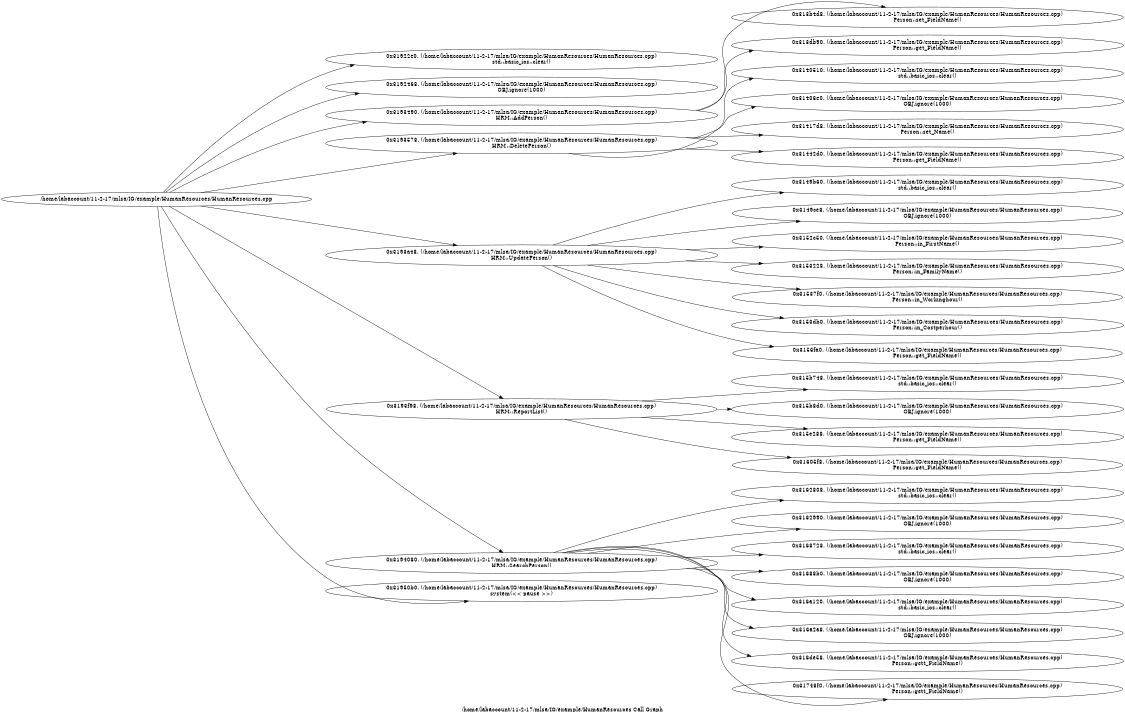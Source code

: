 digraph "/home/labaccount/11-2-17/mlsa/IG/example/HumanResources Call Graph" {
	graph [dpi=300
		rankdir=LR
		size="7.5, 10"
		label="/home/labaccount/11-2-17/mlsa/IG/example/HumanResources Call Graph"
	];

	Node0x352246223 [shape=oval, label="/home/labaccount/11-2-17/mlsa/IG/example/HumanResources/HumanResources.cpp"];
	Node0x949196345 [shape=oval, label="0x31922e0. (/home/labaccount/11-2-17/mlsa/IG/example/HumanResources/HumanResources.cpp)\nstd::basic_ios::clear()"];
	Node0x352246223 -> Node0x949196345;
	Node0x513399182 [shape=oval, label="0x3192468. (/home/labaccount/11-2-17/mlsa/IG/example/HumanResources/HumanResources.cpp)\nOBJ.ignore(1000)"];
	Node0x352246223 -> Node0x513399182;
	Node0x149880620 [shape=oval, label="0x3193490. (/home/labaccount/11-2-17/mlsa/IG/example/HumanResources/HumanResources.cpp)\nHRM::AddPerson()"];
	Node0x352246223 -> Node0x149880620;
	Node0x312767622 [shape=oval, label="0x3193578. (/home/labaccount/11-2-17/mlsa/IG/example/HumanResources/HumanResources.cpp)\nHRM::DeletePerson()"];
	Node0x352246223 -> Node0x312767622;
	Node0x573064794 [shape=oval, label="0x3193a48. (/home/labaccount/11-2-17/mlsa/IG/example/HumanResources/HumanResources.cpp)\nHRM::UpdatePerson()"];
	Node0x352246223 -> Node0x573064794;
	Node0x199738066 [shape=oval, label="0x3193f98. (/home/labaccount/11-2-17/mlsa/IG/example/HumanResources/HumanResources.cpp)\nHRM::ReportList()"];
	Node0x352246223 -> Node0x199738066;
	Node0x145254881 [shape=oval, label="0x3194080. (/home/labaccount/11-2-17/mlsa/IG/example/HumanResources/HumanResources.cpp)\nHRM::SearchPerson()"];
	Node0x352246223 -> Node0x145254881;
	Node0x899320375 [shape=oval, label="0x31950b0. (/home/labaccount/11-2-17/mlsa/IG/example/HumanResources/HumanResources.cpp)\nsystem(<< pause >>)"];
	Node0x352246223 -> Node0x899320375;
	Node0x949175468 [shape=oval, label="0x313b4d8. (/home/labaccount/11-2-17/mlsa/IG/example/HumanResources/HumanResources.cpp)\nPerson::set_FieldName()"];
	Node0x149880620 -> Node0x949175468;
	Node0x800379388 [shape=oval, label="0x313db90. (/home/labaccount/11-2-17/mlsa/IG/example/HumanResources/HumanResources.cpp)\nPerson::get_FieldName()"];
	Node0x149880620 -> Node0x800379388;
	Node0x132473015 [shape=oval, label="0x3140510. (/home/labaccount/11-2-17/mlsa/IG/example/HumanResources/HumanResources.cpp)\nstd::basic_ios::clear()"];
	Node0x312767622 -> Node0x132473015;
	Node0x802012787 [shape=oval, label="0x31406e0. (/home/labaccount/11-2-17/mlsa/IG/example/HumanResources/HumanResources.cpp)\nOBJ.ignore(1000)"];
	Node0x312767622 -> Node0x802012787;
	Node0x240031105 [shape=oval, label="0x31417d8. (/home/labaccount/11-2-17/mlsa/IG/example/HumanResources/HumanResources.cpp)\nPerson::set_Name()"];
	Node0x312767622 -> Node0x240031105;
	Node0x779962963 [shape=oval, label="0x31442d0. (/home/labaccount/11-2-17/mlsa/IG/example/HumanResources/HumanResources.cpp)\nPerson::get_FieldName()"];
	Node0x312767622 -> Node0x779962963;
	Node0x198785487 [shape=oval, label="0x3149b60. (/home/labaccount/11-2-17/mlsa/IG/example/HumanResources/HumanResources.cpp)\nstd::basic_ios::clear()"];
	Node0x573064794 -> Node0x198785487;
	Node0x664435631 [shape=oval, label="0x3149ce8. (/home/labaccount/11-2-17/mlsa/IG/example/HumanResources/HumanResources.cpp)\nOBJ.ignore(1000)"];
	Node0x573064794 -> Node0x664435631;
	Node0x756588753 [shape=oval, label="0x3152c50. (/home/labaccount/11-2-17/mlsa/IG/example/HumanResources/HumanResources.cpp)\nPerson::in_FirstName()"];
	Node0x573064794 -> Node0x756588753;
	Node0x274653909 [shape=oval, label="0x3153228. (/home/labaccount/11-2-17/mlsa/IG/example/HumanResources/HumanResources.cpp)\nPerson::in_FamilyName()"];
	Node0x573064794 -> Node0x274653909;
	Node0x235619793 [shape=oval, label="0x31537f0. (/home/labaccount/11-2-17/mlsa/IG/example/HumanResources/HumanResources.cpp)\nPerson::in_Workinghour()"];
	Node0x573064794 -> Node0x235619793;
	Node0x466724262 [shape=oval, label="0x3153db0. (/home/labaccount/11-2-17/mlsa/IG/example/HumanResources/HumanResources.cpp)\nPerson::in_Costperhour()"];
	Node0x573064794 -> Node0x466724262;
	Node0x204227823 [shape=oval, label="0x3156fa0. (/home/labaccount/11-2-17/mlsa/IG/example/HumanResources/HumanResources.cpp)\nPerson::get_FieldName()"];
	Node0x573064794 -> Node0x204227823;
	Node0x930682250 [shape=oval, label="0x315b748. (/home/labaccount/11-2-17/mlsa/IG/example/HumanResources/HumanResources.cpp)\nstd::basic_ios::clear()"];
	Node0x199738066 -> Node0x930682250;
	Node0x237863643 [shape=oval, label="0x315b8d0. (/home/labaccount/11-2-17/mlsa/IG/example/HumanResources/HumanResources.cpp)\nOBJ.ignore(1000)"];
	Node0x199738066 -> Node0x237863643;
	Node0x264842790 [shape=oval, label="0x315e288. (/home/labaccount/11-2-17/mlsa/IG/example/HumanResources/HumanResources.cpp)\nPerson::get_FieldName()"];
	Node0x199738066 -> Node0x264842790;
	Node0x231610780 [shape=oval, label="0x31605f8. (/home/labaccount/11-2-17/mlsa/IG/example/HumanResources/HumanResources.cpp)\nPerson::get_FieldName()"];
	Node0x199738066 -> Node0x231610780;
	Node0x247145244 [shape=oval, label="0x3162808. (/home/labaccount/11-2-17/mlsa/IG/example/HumanResources/HumanResources.cpp)\nstd::basic_ios::clear()"];
	Node0x145254881 -> Node0x247145244;
	Node0x374124197 [shape=oval, label="0x3162990. (/home/labaccount/11-2-17/mlsa/IG/example/HumanResources/HumanResources.cpp)\nOBJ.ignore(1000)"];
	Node0x145254881 -> Node0x374124197;
	Node0x697738489 [shape=oval, label="0x3168728. (/home/labaccount/11-2-17/mlsa/IG/example/HumanResources/HumanResources.cpp)\nstd::basic_ios::clear()"];
	Node0x145254881 -> Node0x697738489;
	Node0x506309459 [shape=oval, label="0x31688b0. (/home/labaccount/11-2-17/mlsa/IG/example/HumanResources/HumanResources.cpp)\nOBJ.ignore(1000)"];
	Node0x145254881 -> Node0x506309459;
	Node0x792226342 [shape=oval, label="0x316a120. (/home/labaccount/11-2-17/mlsa/IG/example/HumanResources/HumanResources.cpp)\nstd::basic_ios::clear()"];
	Node0x145254881 -> Node0x792226342;
	Node0x247819863 [shape=oval, label="0x316a2a8. (/home/labaccount/11-2-17/mlsa/IG/example/HumanResources/HumanResources.cpp)\nOBJ.ignore(1000)"];
	Node0x145254881 -> Node0x247819863;
	Node0x644695187 [shape=oval, label="0x316de58. (/home/labaccount/11-2-17/mlsa/IG/example/HumanResources/HumanResources.cpp)\nPerson::gett_FieldName()"];
	Node0x145254881 -> Node0x644695187;
	Node0x169551253 [shape=oval, label="0x31748f0. (/home/labaccount/11-2-17/mlsa/IG/example/HumanResources/HumanResources.cpp)\nPerson::gett_FieldName()"];
	Node0x145254881 -> Node0x169551253;
}